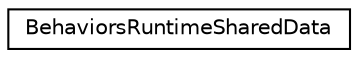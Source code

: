 digraph "Graphical Class Hierarchy"
{
  edge [fontname="Helvetica",fontsize="10",labelfontname="Helvetica",labelfontsize="10"];
  node [fontname="Helvetica",fontsize="10",shape=record];
  rankdir="LR";
  Node1 [label="BehaviorsRuntimeSharedData",height=0.2,width=0.4,color="black", fillcolor="white", style="filled",URL="$db/d66/class_behaviors_runtime_shared_data.html",tooltip="Base class for defining behaviors shared datas used at runtime. "];
}
